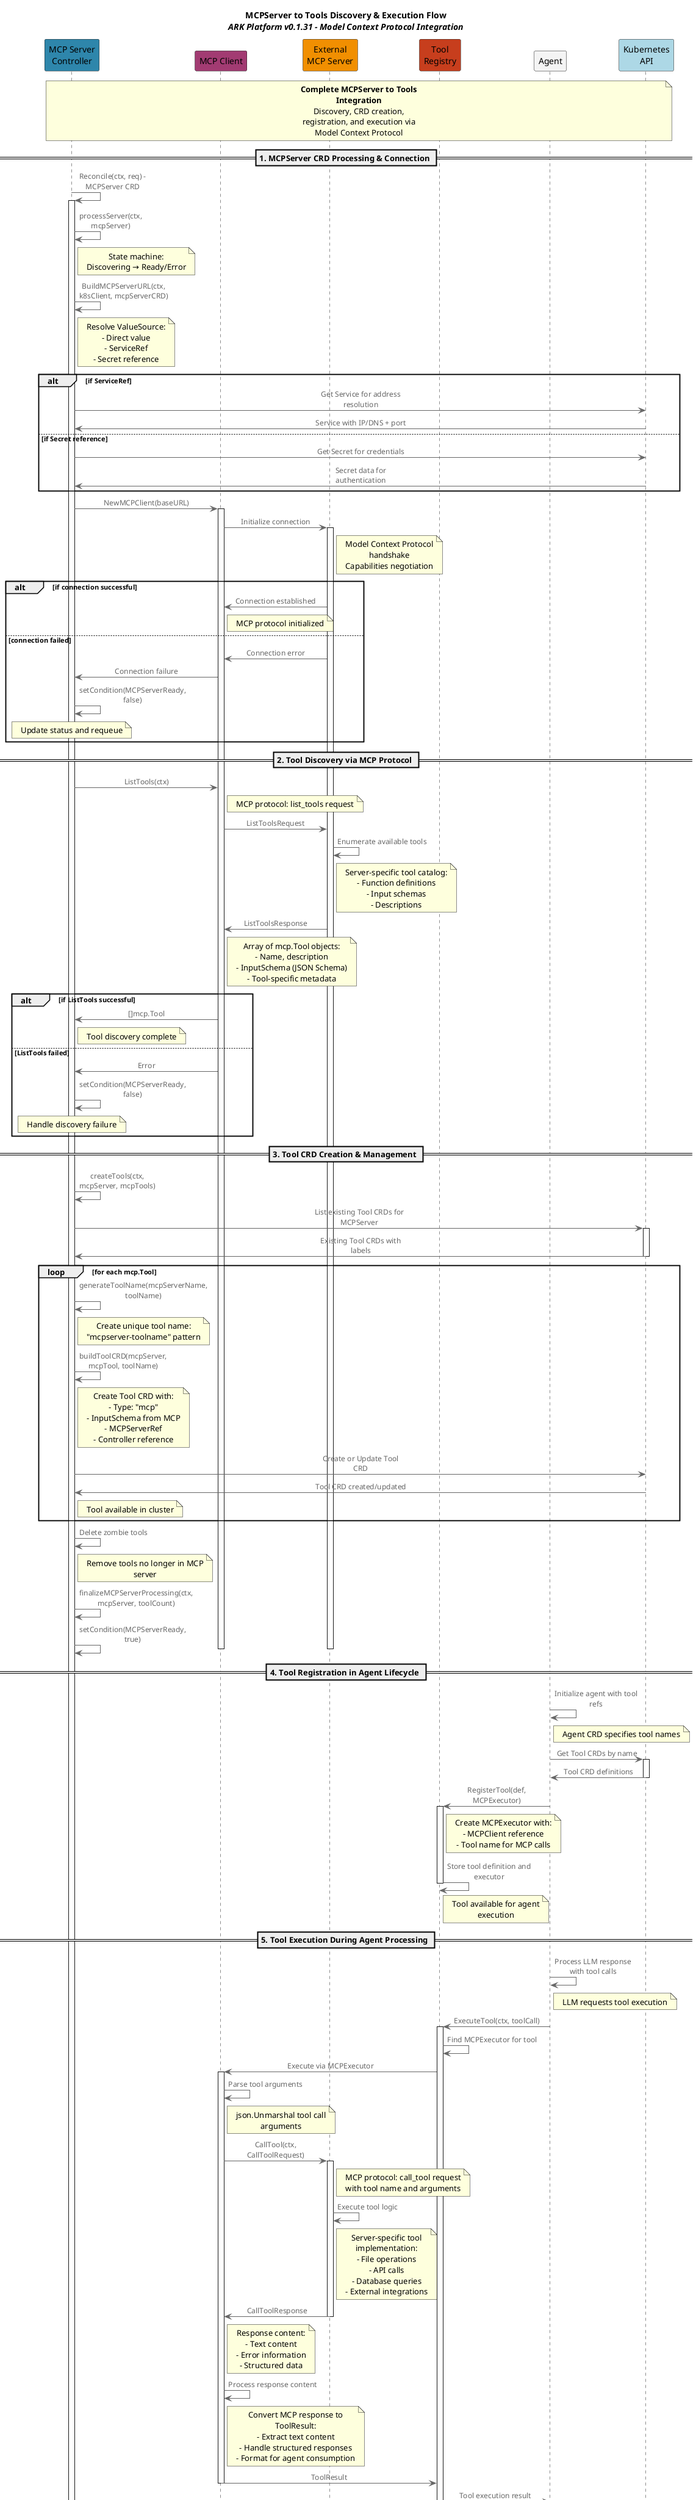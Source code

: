 @startuml mcpserver-to-tools
!define ARKSTYLE
!include <awslib/AWSCommon>
!include <awslib/ApplicationIntegration/APIGateway>

' Define color scheme for ARK components
!define ARK_PRIMARY #2E86AB
!define ARK_SECONDARY #A23B72
!define ARK_ACCENT #F18F01
!define ARK_SUCCESS #C73E1D
!define ARK_NEUTRAL #F4F4F4

' Title and header information
title **MCPServer to Tools Discovery & Execution Flow**\n//ARK Platform v0.1.31 - Model Context Protocol Integration//

' Define participants with proper styling
participant "MCP Server\nController" as Controller ARK_PRIMARY
participant "MCP Client" as MCPClient ARK_SECONDARY
participant "External\nMCP Server" as MCPServer ARK_ACCENT
participant "Tool\nRegistry" as Registry ARK_SUCCESS
participant "Agent" as Agent ARK_NEUTRAL
participant "Kubernetes\nAPI" as K8s #lightblue

' Main MCP Server to Tools flow
note over Controller, K8s
**Complete MCPServer to Tools Integration**
Discovery, CRD creation, registration, and execution via Model Context Protocol
end note

== 1. MCPServer CRD Processing & Connection ==
Controller -> Controller : Reconcile(ctx, req) - MCPServer CRD
activate Controller

Controller -> Controller : processServer(ctx, mcpServer)
note right of Controller : State machine:\nDiscovering → Ready/Error

Controller -> Controller : BuildMCPServerURL(ctx, k8sClient, mcpServerCRD)
note right of Controller : Resolve ValueSource:\n- Direct value\n- ServiceRef\n- Secret reference

alt if ServiceRef
    Controller -> K8s : Get Service for address resolution
    K8s -> Controller : Service with IP/DNS + port
else if Secret reference
    Controller -> K8s : Get Secret for credentials
    K8s -> Controller : Secret data for authentication
end

Controller -> MCPClient : NewMCPClient(baseURL)
activate MCPClient

MCPClient -> MCPServer : Initialize connection
activate MCPServer
note right of MCPServer : Model Context Protocol handshake\nCapabilities negotiation

alt if connection successful
    MCPServer -> MCPClient : Connection established
    note right of MCPClient : MCP protocol initialized
else connection failed
    MCPServer -> MCPClient : Connection error
    MCPClient -> Controller : Connection failure
    Controller -> Controller : setCondition(MCPServerReady, false)
    note over Controller : Update status and requeue
end

== 2. Tool Discovery via MCP Protocol ==
Controller -> MCPClient : ListTools(ctx)
note right of MCPClient : MCP protocol: list_tools request

MCPClient -> MCPServer : ListToolsRequest
MCPServer -> MCPServer : Enumerate available tools
note right of MCPServer : Server-specific tool catalog:\n- Function definitions\n- Input schemas\n- Descriptions

MCPServer -> MCPClient : ListToolsResponse
note right of MCPClient : Array of mcp.Tool objects:\n- Name, description\n- InputSchema (JSON Schema)\n- Tool-specific metadata

alt if ListTools successful
    MCPClient -> Controller : []mcp.Tool
    note right of Controller : Tool discovery complete
else ListTools failed
    MCPClient -> Controller : Error
    Controller -> Controller : setCondition(MCPServerReady, false)
    note over Controller : Handle discovery failure
end

== 3. Tool CRD Creation & Management ==
Controller -> Controller : createTools(ctx, mcpServer, mcpTools)

Controller -> K8s : List existing Tool CRDs for MCPServer
activate K8s
K8s -> Controller : Existing Tool CRDs with labels
deactivate K8s

loop for each mcp.Tool
    Controller -> Controller : generateToolName(mcpServerName, toolName)
    note right of Controller : Create unique tool name:\n"mcpserver-toolname" pattern
    
    Controller -> Controller : buildToolCRD(mcpServer, mcpTool, toolName)
    note right of Controller : Create Tool CRD with:\n- Type: "mcp"\n- InputSchema from MCP\n- MCPServerRef\n- Controller reference
    
    Controller -> K8s : Create or Update Tool CRD
    K8s -> Controller : Tool CRD created/updated
    note right of Controller : Tool available in cluster
end

' Cleanup orphaned tools
Controller -> Controller : Delete zombie tools
note right of Controller : Remove tools no longer in MCP server

Controller -> Controller : finalizeMCPServerProcessing(ctx, mcpServer, toolCount)
Controller -> Controller : setCondition(MCPServerReady, true)

deactivate MCPClient
deactivate MCPServer

== 4. Tool Registration in Agent Lifecycle ==
Agent -> Agent : Initialize agent with tool refs
note right of Agent : Agent CRD specifies tool names

Agent -> K8s : Get Tool CRDs by name
activate K8s
K8s -> Agent : Tool CRD definitions
deactivate K8s

Agent -> Registry : RegisterTool(def, MCPExecutor)
activate Registry
note right of Registry : Create MCPExecutor with:\n- MCPClient reference\n- Tool name for MCP calls

Registry -> Registry : Store tool definition and executor
note right of Registry : Tool available for agent execution

deactivate Registry

== 5. Tool Execution During Agent Processing ==
Agent -> Agent : Process LLM response with tool calls
note right of Agent : LLM requests tool execution

Agent -> Registry : ExecuteTool(ctx, toolCall)
activate Registry

Registry -> Registry : Find MCPExecutor for tool
Registry -> MCPClient : Execute via MCPExecutor
activate MCPClient

MCPClient -> MCPClient : Parse tool arguments
note right of MCPClient : json.Unmarshal tool call arguments

MCPClient -> MCPServer : CallTool(ctx, CallToolRequest)
activate MCPServer
note right of MCPServer : MCP protocol: call_tool request\nwith tool name and arguments

MCPServer -> MCPServer : Execute tool logic
note right of MCPServer : Server-specific tool implementation:\n- File operations\n- API calls\n- Database queries\n- External integrations

MCPServer -> MCPClient : CallToolResponse
note right of MCPClient : Response content:\n- Text content\n- Error information\n- Structured data

deactivate MCPServer

MCPClient -> MCPClient : Process response content
note right of MCPClient : Convert MCP response to ToolResult:\n- Extract text content\n- Handle structured responses\n- Format for agent consumption

MCPClient -> Registry : ToolResult
deactivate MCPClient

Registry -> Agent : Tool execution result
deactivate Registry

Agent -> Agent : Continue processing with tool result
note right of Agent : Incorporate tool result into conversation

== 6. Error Handling & Recovery ==
note over Controller, K8s : **Error Scenarios**

alt if MCP Server unavailable
    Controller -> MCPClient : Connection attempt
    MCPClient -> Controller : Connection timeout/error
    Controller -> Controller : setCondition(MCPServerReady, false, "ServerUnavailable")
    Controller -> K8s : Delete all associated Tool CRDs
end

alt if Tool execution fails
    MCPClient -> MCPServer : CallTool request
    MCPServer -> MCPClient : Error response
    MCPClient -> Registry : ToolResult with error
    Registry -> Agent : Error result for handling
end

alt if Tool discovery fails
    MCPClient -> MCPServer : ListTools request
    MCPServer -> MCPClient : Error response
    Controller -> Controller : Keep existing tools, schedule retry
end

deactivate Controller

note over Controller, K8s
**Key Features:**
• **MCP Protocol Compliance**: Full Model Context Protocol implementation
• **Dynamic Tool Discovery**: Automatic detection of server capabilities  
• **CRD Lifecycle Management**: Tool CRDs created, updated, and cleaned up
• **Connection Resilience**: Automatic reconnection and error recovery
• **Schema Validation**: JSON Schema validation for tool inputs
• **Controller References**: Proper ownership and garbage collection
• **Polling & Updates**: Configurable discovery intervals
end note

@enduml
